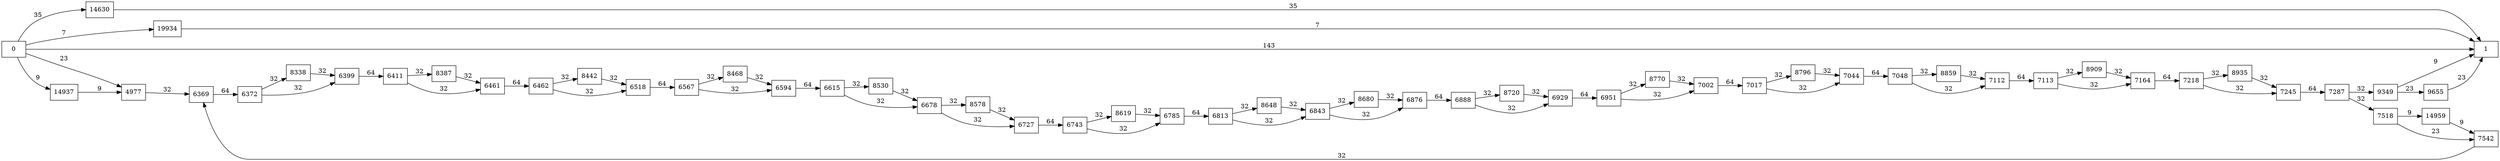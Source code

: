 digraph {
	graph [rankdir=LR]
	node [shape=rectangle]
	4977 -> 6369 [label=32]
	6369 -> 6372 [label=64]
	6372 -> 6399 [label=32]
	6372 -> 8338 [label=32]
	6399 -> 6411 [label=64]
	6411 -> 6461 [label=32]
	6411 -> 8387 [label=32]
	6461 -> 6462 [label=64]
	6462 -> 6518 [label=32]
	6462 -> 8442 [label=32]
	6518 -> 6567 [label=64]
	6567 -> 6594 [label=32]
	6567 -> 8468 [label=32]
	6594 -> 6615 [label=64]
	6615 -> 6678 [label=32]
	6615 -> 8530 [label=32]
	6678 -> 6727 [label=32]
	6678 -> 8578 [label=32]
	6727 -> 6743 [label=64]
	6743 -> 6785 [label=32]
	6743 -> 8619 [label=32]
	6785 -> 6813 [label=64]
	6813 -> 6843 [label=32]
	6813 -> 8648 [label=32]
	6843 -> 6876 [label=32]
	6843 -> 8680 [label=32]
	6876 -> 6888 [label=64]
	6888 -> 6929 [label=32]
	6888 -> 8720 [label=32]
	6929 -> 6951 [label=64]
	6951 -> 7002 [label=32]
	6951 -> 8770 [label=32]
	7002 -> 7017 [label=64]
	7017 -> 7044 [label=32]
	7017 -> 8796 [label=32]
	7044 -> 7048 [label=64]
	7048 -> 7112 [label=32]
	7048 -> 8859 [label=32]
	7112 -> 7113 [label=64]
	7113 -> 7164 [label=32]
	7113 -> 8909 [label=32]
	7164 -> 7218 [label=64]
	7218 -> 7245 [label=32]
	7218 -> 8935 [label=32]
	7245 -> 7287 [label=64]
	7287 -> 7518 [label=32]
	7287 -> 9349 [label=32]
	7518 -> 7542 [label=23]
	7518 -> 14959 [label=9]
	7542 -> 6369 [label=32]
	8338 -> 6399 [label=32]
	8387 -> 6461 [label=32]
	8442 -> 6518 [label=32]
	8468 -> 6594 [label=32]
	8530 -> 6678 [label=32]
	8578 -> 6727 [label=32]
	8619 -> 6785 [label=32]
	8648 -> 6843 [label=32]
	8680 -> 6876 [label=32]
	8720 -> 6929 [label=32]
	8770 -> 7002 [label=32]
	8796 -> 7044 [label=32]
	8859 -> 7112 [label=32]
	8909 -> 7164 [label=32]
	8935 -> 7245 [label=32]
	9349 -> 1 [label=9]
	9349 -> 9655 [label=23]
	9655 -> 1 [label=23]
	14630 -> 1 [label=35]
	14937 -> 4977 [label=9]
	14959 -> 7542 [label=9]
	19934 -> 1 [label=7]
	0 -> 4977 [label=23]
	0 -> 1 [label=143]
	0 -> 14630 [label=35]
	0 -> 14937 [label=9]
	0 -> 19934 [label=7]
}
